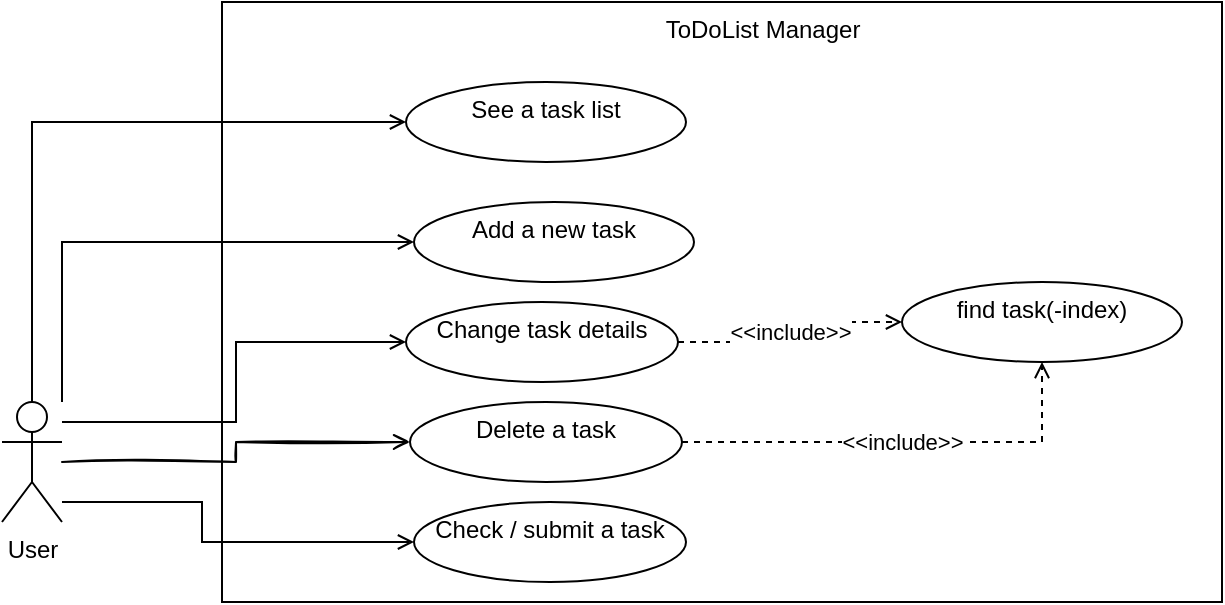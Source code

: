 <mxfile version="16.1.2" type="device"><diagram id="8T1MV2aH5KW5MJbdvkLk" name="Page-1"><mxGraphModel dx="782" dy="539" grid="1" gridSize="10" guides="1" tooltips="1" connect="1" arrows="1" fold="1" page="1" pageScale="1" pageWidth="827" pageHeight="1169" math="0" shadow="0"><root><mxCell id="0"/><mxCell id="1" parent="0"/><mxCell id="0dP_EJxa0kYYp9cm2eG1-1" value="&lt;blockquote style=&quot;margin: 0 0 0 40px ; border: none ; padding: 0px&quot;&gt;ToDoList Manager&lt;/blockquote&gt;" style="html=1;verticalAlign=top;" vertex="1" parent="1"><mxGeometry x="180" y="80" width="500" height="300" as="geometry"/></mxCell><mxCell id="0dP_EJxa0kYYp9cm2eG1-2" style="edgeStyle=orthogonalEdgeStyle;rounded=0;orthogonalLoop=1;jettySize=auto;html=1;entryX=0;entryY=0.5;entryDx=0;entryDy=0;endArrow=open;endFill=0;" edge="1" parent="1" source="0dP_EJxa0kYYp9cm2eG1-9" target="0dP_EJxa0kYYp9cm2eG1-11"><mxGeometry relative="1" as="geometry"><Array as="points"><mxPoint x="85" y="140"/></Array></mxGeometry></mxCell><mxCell id="0dP_EJxa0kYYp9cm2eG1-3" style="edgeStyle=orthogonalEdgeStyle;rounded=0;orthogonalLoop=1;jettySize=auto;html=1;endArrow=open;endFill=0;" edge="1" parent="1" source="0dP_EJxa0kYYp9cm2eG1-9" target="0dP_EJxa0kYYp9cm2eG1-12"><mxGeometry relative="1" as="geometry"><Array as="points"><mxPoint x="100" y="200"/></Array></mxGeometry></mxCell><mxCell id="0dP_EJxa0kYYp9cm2eG1-4" style="edgeStyle=orthogonalEdgeStyle;rounded=0;orthogonalLoop=1;jettySize=auto;html=1;endArrow=open;endFill=0;" edge="1" parent="1" source="0dP_EJxa0kYYp9cm2eG1-9" target="0dP_EJxa0kYYp9cm2eG1-13"><mxGeometry relative="1" as="geometry"><Array as="points"><mxPoint x="187" y="290"/><mxPoint x="187" y="250"/></Array></mxGeometry></mxCell><mxCell id="0dP_EJxa0kYYp9cm2eG1-5" style="edgeStyle=orthogonalEdgeStyle;rounded=0;orthogonalLoop=1;jettySize=auto;html=1;endArrow=open;endFill=0;" edge="1" parent="1" source="0dP_EJxa0kYYp9cm2eG1-9" target="0dP_EJxa0kYYp9cm2eG1-14"><mxGeometry relative="1" as="geometry"><Array as="points"><mxPoint x="170" y="330"/><mxPoint x="170" y="350"/></Array></mxGeometry></mxCell><mxCell id="0dP_EJxa0kYYp9cm2eG1-8" style="edgeStyle=orthogonalEdgeStyle;rounded=0;sketch=1;orthogonalLoop=1;jettySize=auto;html=1;endArrow=open;endFill=0;" edge="1" parent="1" source="0dP_EJxa0kYYp9cm2eG1-9" target="0dP_EJxa0kYYp9cm2eG1-18"><mxGeometry relative="1" as="geometry"/></mxCell><mxCell id="0dP_EJxa0kYYp9cm2eG1-9" value="User" style="shape=umlActor;verticalLabelPosition=bottom;verticalAlign=top;html=1;" vertex="1" parent="1"><mxGeometry x="70" y="280" width="30" height="60" as="geometry"/></mxCell><mxCell id="0dP_EJxa0kYYp9cm2eG1-11" value="See a task list" style="ellipse;whiteSpace=wrap;html=1;verticalAlign=top;" vertex="1" parent="1"><mxGeometry x="272" y="120" width="140" height="40" as="geometry"/></mxCell><mxCell id="0dP_EJxa0kYYp9cm2eG1-12" value="Add a new task" style="ellipse;whiteSpace=wrap;html=1;verticalAlign=top;" vertex="1" parent="1"><mxGeometry x="276" y="180" width="140" height="40" as="geometry"/></mxCell><mxCell id="0dP_EJxa0kYYp9cm2eG1-13" value="Change task details" style="ellipse;whiteSpace=wrap;html=1;verticalAlign=top;" vertex="1" parent="1"><mxGeometry x="272" y="230" width="136" height="40" as="geometry"/></mxCell><mxCell id="0dP_EJxa0kYYp9cm2eG1-14" value="Check / submit a task" style="ellipse;whiteSpace=wrap;html=1;verticalAlign=top;" vertex="1" parent="1"><mxGeometry x="276" y="330" width="136" height="40" as="geometry"/></mxCell><mxCell id="0dP_EJxa0kYYp9cm2eG1-17" value="find task(-index)" style="ellipse;whiteSpace=wrap;html=1;verticalAlign=top;" vertex="1" parent="1"><mxGeometry x="520" y="220" width="140" height="40" as="geometry"/></mxCell><mxCell id="0dP_EJxa0kYYp9cm2eG1-18" value="Delete a task" style="ellipse;whiteSpace=wrap;html=1;verticalAlign=top;" vertex="1" parent="1"><mxGeometry x="274" y="280" width="136" height="40" as="geometry"/></mxCell><mxCell id="0dP_EJxa0kYYp9cm2eG1-19" value="&amp;lt;&amp;lt;include&amp;gt;&amp;gt;" style="edgeStyle=orthogonalEdgeStyle;rounded=0;orthogonalLoop=1;jettySize=auto;html=1;dashed=1;endArrow=open;endFill=0;" edge="1" parent="1" source="0dP_EJxa0kYYp9cm2eG1-18" target="0dP_EJxa0kYYp9cm2eG1-17"><mxGeometry relative="1" as="geometry"><mxPoint x="412" y="300" as="sourcePoint"/><mxPoint x="520" y="330" as="targetPoint"/></mxGeometry></mxCell><mxCell id="0dP_EJxa0kYYp9cm2eG1-20" value="&amp;lt;&amp;lt;include&amp;gt;&amp;gt;" style="edgeStyle=orthogonalEdgeStyle;rounded=0;orthogonalLoop=1;jettySize=auto;html=1;dashed=1;endArrow=open;endFill=0;" edge="1" parent="1" source="0dP_EJxa0kYYp9cm2eG1-13" target="0dP_EJxa0kYYp9cm2eG1-17"><mxGeometry relative="1" as="geometry"><mxPoint x="420" y="310" as="sourcePoint"/><mxPoint x="600" y="270" as="targetPoint"/></mxGeometry></mxCell></root></mxGraphModel></diagram></mxfile>